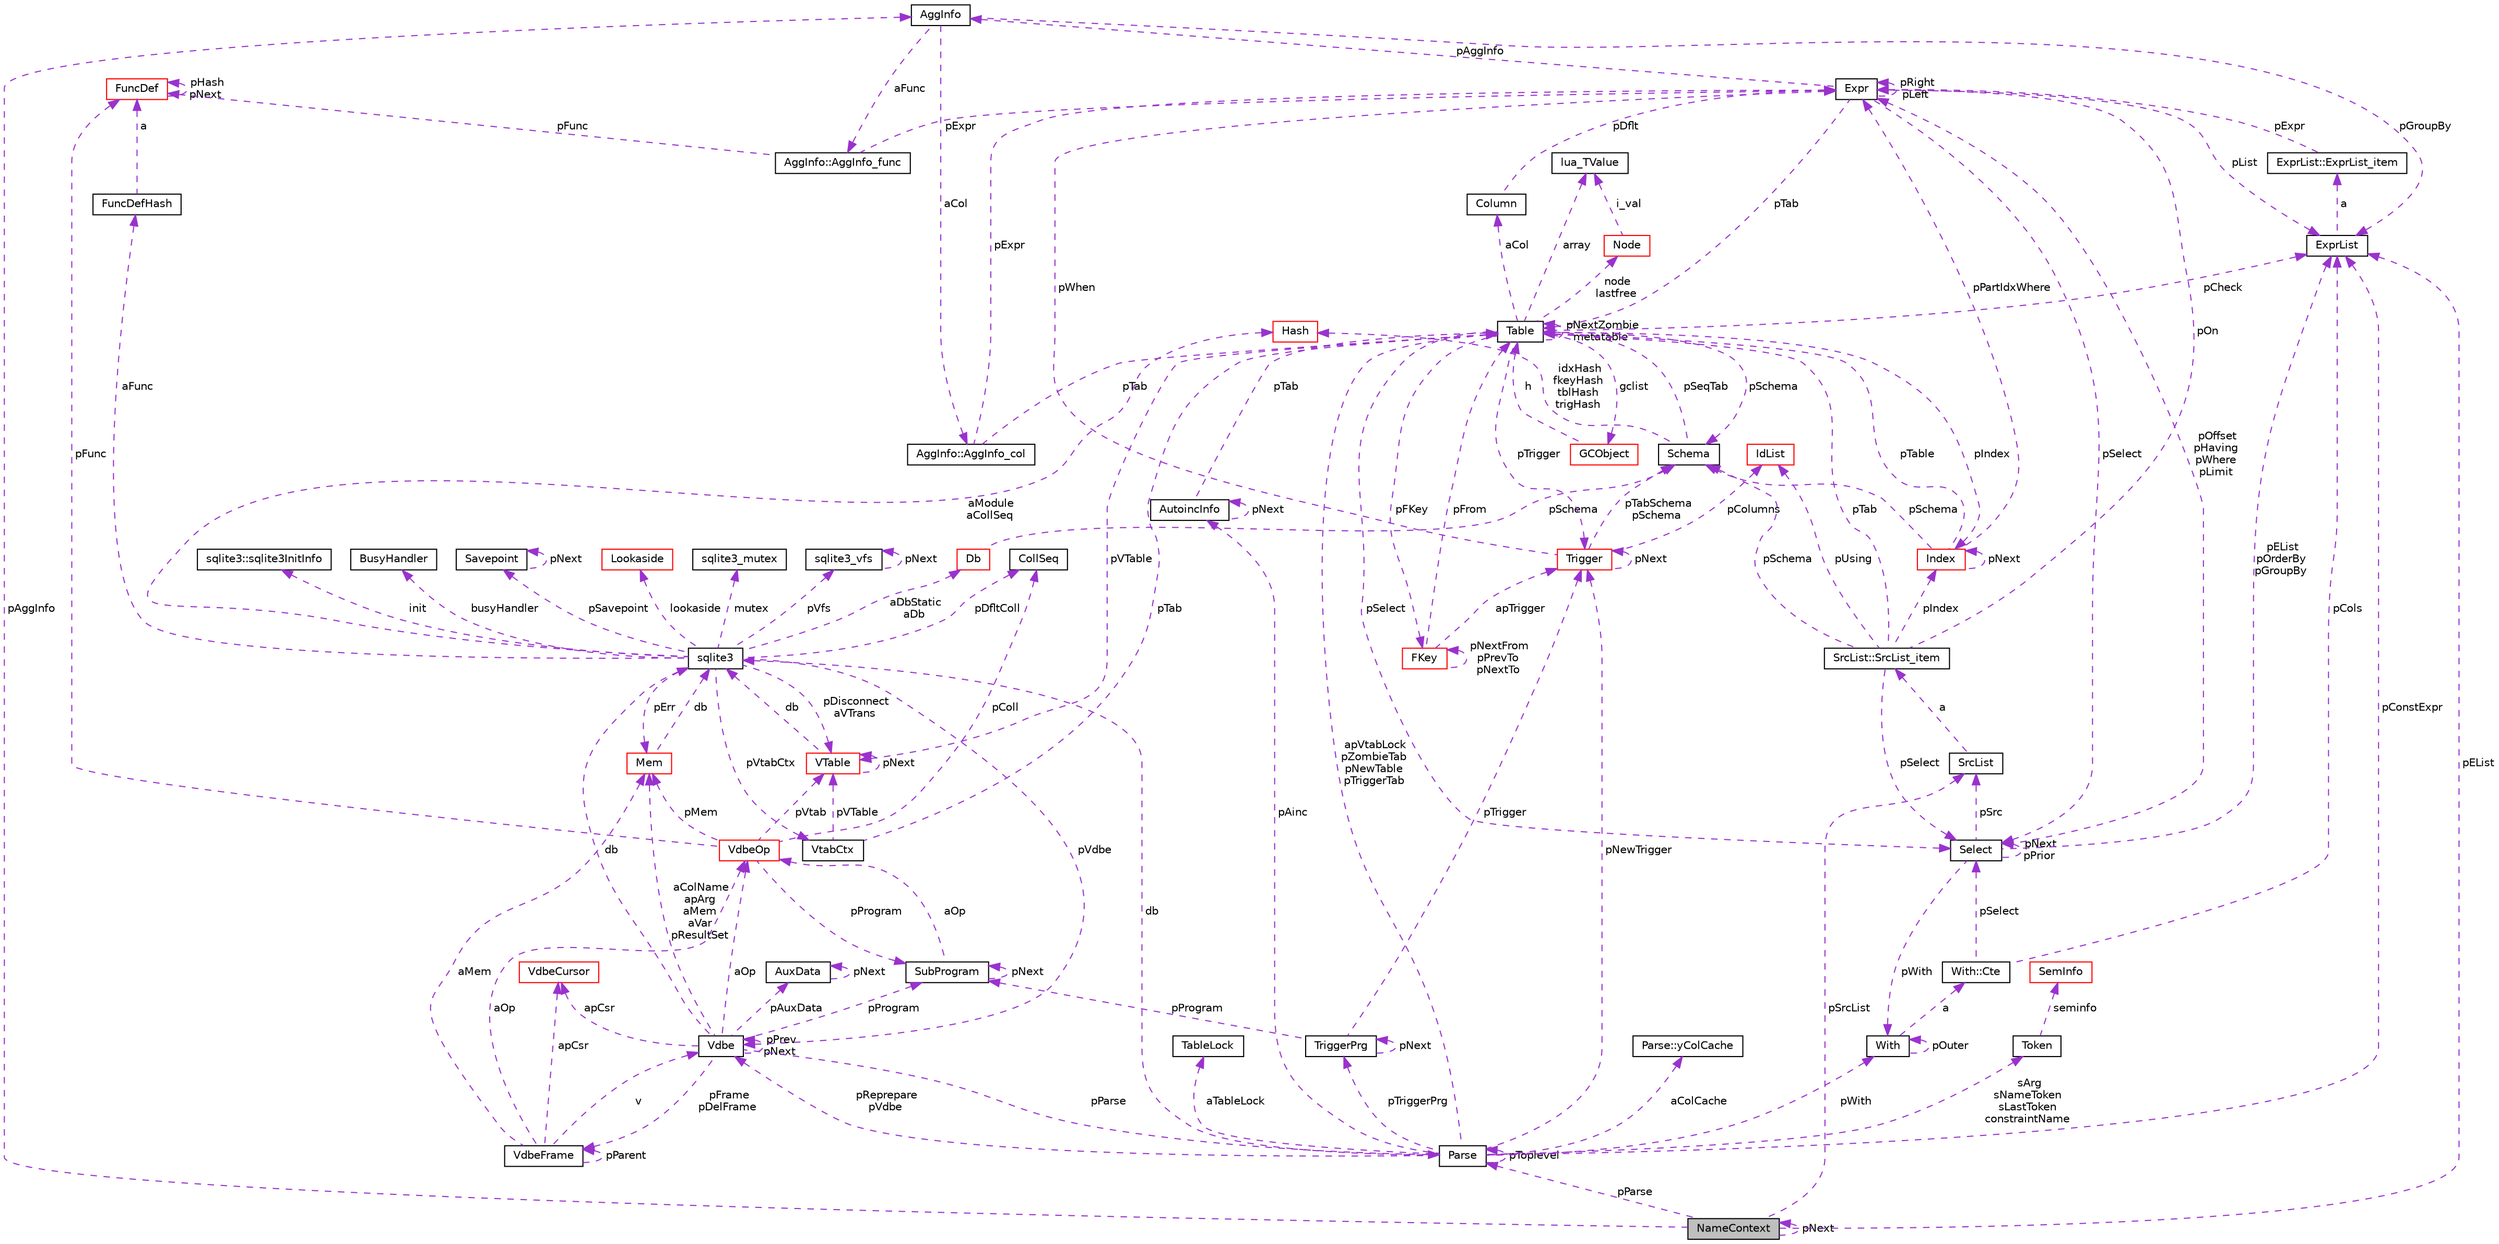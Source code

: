 digraph "NameContext"
{
  edge [fontname="Helvetica",fontsize="10",labelfontname="Helvetica",labelfontsize="10"];
  node [fontname="Helvetica",fontsize="10",shape=record];
  Node1 [label="NameContext",height=0.2,width=0.4,color="black", fillcolor="grey75", style="filled", fontcolor="black"];
  Node2 -> Node1 [dir="back",color="darkorchid3",fontsize="10",style="dashed",label=" pAggInfo" ,fontname="Helvetica"];
  Node2 [label="AggInfo",height=0.2,width=0.4,color="black", fillcolor="white", style="filled",URL="$struct_agg_info.html"];
  Node3 -> Node2 [dir="back",color="darkorchid3",fontsize="10",style="dashed",label=" aCol" ,fontname="Helvetica"];
  Node3 [label="AggInfo::AggInfo_col",height=0.2,width=0.4,color="black", fillcolor="white", style="filled",URL="$struct_agg_info_1_1_agg_info__col.html"];
  Node4 -> Node3 [dir="back",color="darkorchid3",fontsize="10",style="dashed",label=" pExpr" ,fontname="Helvetica"];
  Node4 [label="Expr",height=0.2,width=0.4,color="black", fillcolor="white", style="filled",URL="$struct_expr.html"];
  Node2 -> Node4 [dir="back",color="darkorchid3",fontsize="10",style="dashed",label=" pAggInfo" ,fontname="Helvetica"];
  Node4 -> Node4 [dir="back",color="darkorchid3",fontsize="10",style="dashed",label=" pRight\npLeft" ,fontname="Helvetica"];
  Node5 -> Node4 [dir="back",color="darkorchid3",fontsize="10",style="dashed",label=" pTab" ,fontname="Helvetica"];
  Node5 [label="Table",height=0.2,width=0.4,color="black", fillcolor="white", style="filled",URL="$struct_table.html"];
  Node6 -> Node5 [dir="back",color="darkorchid3",fontsize="10",style="dashed",label=" node\nlastfree" ,fontname="Helvetica"];
  Node6 [label="Node",height=0.2,width=0.4,color="red", fillcolor="white", style="filled",URL="$struct_node.html"];
  Node7 -> Node6 [dir="back",color="darkorchid3",fontsize="10",style="dashed",label=" i_val" ,fontname="Helvetica"];
  Node7 [label="lua_TValue",height=0.2,width=0.4,color="black", fillcolor="white", style="filled",URL="$structlua___t_value.html"];
  Node8 -> Node5 [dir="back",color="darkorchid3",fontsize="10",style="dashed",label=" pSchema" ,fontname="Helvetica"];
  Node8 [label="Schema",height=0.2,width=0.4,color="black", fillcolor="white", style="filled",URL="$struct_schema.html"];
  Node5 -> Node8 [dir="back",color="darkorchid3",fontsize="10",style="dashed",label=" pSeqTab" ,fontname="Helvetica"];
  Node9 -> Node8 [dir="back",color="darkorchid3",fontsize="10",style="dashed",label=" idxHash\nfkeyHash\ntblHash\ntrigHash" ,fontname="Helvetica"];
  Node9 [label="Hash",height=0.2,width=0.4,color="red", fillcolor="white", style="filled",URL="$struct_hash.html"];
  Node7 -> Node5 [dir="back",color="darkorchid3",fontsize="10",style="dashed",label=" array" ,fontname="Helvetica"];
  Node10 -> Node5 [dir="back",color="darkorchid3",fontsize="10",style="dashed",label=" aCol" ,fontname="Helvetica"];
  Node10 [label="Column",height=0.2,width=0.4,color="black", fillcolor="white", style="filled",URL="$struct_column.html"];
  Node4 -> Node10 [dir="back",color="darkorchid3",fontsize="10",style="dashed",label=" pDflt" ,fontname="Helvetica"];
  Node11 -> Node5 [dir="back",color="darkorchid3",fontsize="10",style="dashed",label=" pFKey" ,fontname="Helvetica"];
  Node11 [label="FKey",height=0.2,width=0.4,color="red", fillcolor="white", style="filled",URL="$struct_f_key.html"];
  Node11 -> Node11 [dir="back",color="darkorchid3",fontsize="10",style="dashed",label=" pNextFrom\npPrevTo\npNextTo" ,fontname="Helvetica"];
  Node5 -> Node11 [dir="back",color="darkorchid3",fontsize="10",style="dashed",label=" pFrom" ,fontname="Helvetica"];
  Node12 -> Node11 [dir="back",color="darkorchid3",fontsize="10",style="dashed",label=" apTrigger" ,fontname="Helvetica"];
  Node12 [label="Trigger",height=0.2,width=0.4,color="red", fillcolor="white", style="filled",URL="$struct_trigger.html"];
  Node8 -> Node12 [dir="back",color="darkorchid3",fontsize="10",style="dashed",label=" pTabSchema\npSchema" ,fontname="Helvetica"];
  Node4 -> Node12 [dir="back",color="darkorchid3",fontsize="10",style="dashed",label=" pWhen" ,fontname="Helvetica"];
  Node13 -> Node12 [dir="back",color="darkorchid3",fontsize="10",style="dashed",label=" pColumns" ,fontname="Helvetica"];
  Node13 [label="IdList",height=0.2,width=0.4,color="red", fillcolor="white", style="filled",URL="$struct_id_list.html"];
  Node12 -> Node12 [dir="back",color="darkorchid3",fontsize="10",style="dashed",label=" pNext" ,fontname="Helvetica"];
  Node14 -> Node5 [dir="back",color="darkorchid3",fontsize="10",style="dashed",label=" pVTable" ,fontname="Helvetica"];
  Node14 [label="VTable",height=0.2,width=0.4,color="red", fillcolor="white", style="filled",URL="$struct_v_table.html"];
  Node15 -> Node14 [dir="back",color="darkorchid3",fontsize="10",style="dashed",label=" db" ,fontname="Helvetica"];
  Node15 [label="sqlite3",height=0.2,width=0.4,color="black", fillcolor="white", style="filled",URL="$structsqlite3.html"];
  Node16 -> Node15 [dir="back",color="darkorchid3",fontsize="10",style="dashed",label=" pErr" ,fontname="Helvetica"];
  Node16 [label="Mem",height=0.2,width=0.4,color="red", fillcolor="white", style="filled",URL="$struct_mem.html"];
  Node15 -> Node16 [dir="back",color="darkorchid3",fontsize="10",style="dashed",label=" db" ,fontname="Helvetica"];
  Node17 -> Node15 [dir="back",color="darkorchid3",fontsize="10",style="dashed",label=" pVdbe" ,fontname="Helvetica"];
  Node17 [label="Vdbe",height=0.2,width=0.4,color="black", fillcolor="white", style="filled",URL="$struct_vdbe.html"];
  Node17 -> Node17 [dir="back",color="darkorchid3",fontsize="10",style="dashed",label=" pPrev\npNext" ,fontname="Helvetica"];
  Node16 -> Node17 [dir="back",color="darkorchid3",fontsize="10",style="dashed",label=" aColName\napArg\naMem\naVar\npResultSet" ,fontname="Helvetica"];
  Node15 -> Node17 [dir="back",color="darkorchid3",fontsize="10",style="dashed",label=" db" ,fontname="Helvetica"];
  Node18 -> Node17 [dir="back",color="darkorchid3",fontsize="10",style="dashed",label=" pFrame\npDelFrame" ,fontname="Helvetica"];
  Node18 [label="VdbeFrame",height=0.2,width=0.4,color="black", fillcolor="white", style="filled",URL="$struct_vdbe_frame.html"];
  Node16 -> Node18 [dir="back",color="darkorchid3",fontsize="10",style="dashed",label=" aMem" ,fontname="Helvetica"];
  Node17 -> Node18 [dir="back",color="darkorchid3",fontsize="10",style="dashed",label=" v" ,fontname="Helvetica"];
  Node18 -> Node18 [dir="back",color="darkorchid3",fontsize="10",style="dashed",label=" pParent" ,fontname="Helvetica"];
  Node19 -> Node18 [dir="back",color="darkorchid3",fontsize="10",style="dashed",label=" apCsr" ,fontname="Helvetica"];
  Node19 [label="VdbeCursor",height=0.2,width=0.4,color="red", fillcolor="white", style="filled",URL="$struct_vdbe_cursor.html"];
  Node20 -> Node18 [dir="back",color="darkorchid3",fontsize="10",style="dashed",label=" aOp" ,fontname="Helvetica"];
  Node20 [label="VdbeOp",height=0.2,width=0.4,color="red", fillcolor="white", style="filled",URL="$struct_vdbe_op.html"];
  Node16 -> Node20 [dir="back",color="darkorchid3",fontsize="10",style="dashed",label=" pMem" ,fontname="Helvetica"];
  Node21 -> Node20 [dir="back",color="darkorchid3",fontsize="10",style="dashed",label=" pColl" ,fontname="Helvetica"];
  Node21 [label="CollSeq",height=0.2,width=0.4,color="black", fillcolor="white", style="filled",URL="$struct_coll_seq.html"];
  Node14 -> Node20 [dir="back",color="darkorchid3",fontsize="10",style="dashed",label=" pVtab" ,fontname="Helvetica"];
  Node22 -> Node20 [dir="back",color="darkorchid3",fontsize="10",style="dashed",label=" pProgram" ,fontname="Helvetica"];
  Node22 [label="SubProgram",height=0.2,width=0.4,color="black", fillcolor="white", style="filled",URL="$struct_sub_program.html"];
  Node22 -> Node22 [dir="back",color="darkorchid3",fontsize="10",style="dashed",label=" pNext" ,fontname="Helvetica"];
  Node20 -> Node22 [dir="back",color="darkorchid3",fontsize="10",style="dashed",label=" aOp" ,fontname="Helvetica"];
  Node23 -> Node20 [dir="back",color="darkorchid3",fontsize="10",style="dashed",label=" pFunc" ,fontname="Helvetica"];
  Node23 [label="FuncDef",height=0.2,width=0.4,color="red", fillcolor="white", style="filled",URL="$struct_func_def.html"];
  Node23 -> Node23 [dir="back",color="darkorchid3",fontsize="10",style="dashed",label=" pHash\npNext" ,fontname="Helvetica"];
  Node24 -> Node17 [dir="back",color="darkorchid3",fontsize="10",style="dashed",label=" pAuxData" ,fontname="Helvetica"];
  Node24 [label="AuxData",height=0.2,width=0.4,color="black", fillcolor="white", style="filled",URL="$struct_aux_data.html"];
  Node24 -> Node24 [dir="back",color="darkorchid3",fontsize="10",style="dashed",label=" pNext" ,fontname="Helvetica"];
  Node22 -> Node17 [dir="back",color="darkorchid3",fontsize="10",style="dashed",label=" pProgram" ,fontname="Helvetica"];
  Node19 -> Node17 [dir="back",color="darkorchid3",fontsize="10",style="dashed",label=" apCsr" ,fontname="Helvetica"];
  Node25 -> Node17 [dir="back",color="darkorchid3",fontsize="10",style="dashed",label=" pParse" ,fontname="Helvetica"];
  Node25 [label="Parse",height=0.2,width=0.4,color="black", fillcolor="white", style="filled",URL="$struct_parse.html"];
  Node17 -> Node25 [dir="back",color="darkorchid3",fontsize="10",style="dashed",label=" pReprepare\npVdbe" ,fontname="Helvetica"];
  Node15 -> Node25 [dir="back",color="darkorchid3",fontsize="10",style="dashed",label=" db" ,fontname="Helvetica"];
  Node26 -> Node25 [dir="back",color="darkorchid3",fontsize="10",style="dashed",label=" aTableLock" ,fontname="Helvetica"];
  Node26 [label="TableLock",height=0.2,width=0.4,color="black", fillcolor="white", style="filled",URL="$struct_table_lock.html"];
  Node27 -> Node25 [dir="back",color="darkorchid3",fontsize="10",style="dashed",label=" sArg\nsNameToken\nsLastToken\nconstraintName" ,fontname="Helvetica"];
  Node27 [label="Token",height=0.2,width=0.4,color="black", fillcolor="white", style="filled",URL="$struct_token.html"];
  Node28 -> Node27 [dir="back",color="darkorchid3",fontsize="10",style="dashed",label=" seminfo" ,fontname="Helvetica"];
  Node28 [label="SemInfo",height=0.2,width=0.4,color="red", fillcolor="white", style="filled",URL="$union_sem_info.html"];
  Node29 -> Node25 [dir="back",color="darkorchid3",fontsize="10",style="dashed",label=" pWith" ,fontname="Helvetica"];
  Node29 [label="With",height=0.2,width=0.4,color="black", fillcolor="white", style="filled",URL="$struct_with.html"];
  Node30 -> Node29 [dir="back",color="darkorchid3",fontsize="10",style="dashed",label=" a" ,fontname="Helvetica"];
  Node30 [label="With::Cte",height=0.2,width=0.4,color="black", fillcolor="white", style="filled",URL="$struct_with_1_1_cte.html"];
  Node31 -> Node30 [dir="back",color="darkorchid3",fontsize="10",style="dashed",label=" pSelect" ,fontname="Helvetica"];
  Node31 [label="Select",height=0.2,width=0.4,color="black", fillcolor="white", style="filled",URL="$struct_select.html"];
  Node4 -> Node31 [dir="back",color="darkorchid3",fontsize="10",style="dashed",label=" pOffset\npHaving\npWhere\npLimit" ,fontname="Helvetica"];
  Node29 -> Node31 [dir="back",color="darkorchid3",fontsize="10",style="dashed",label=" pWith" ,fontname="Helvetica"];
  Node31 -> Node31 [dir="back",color="darkorchid3",fontsize="10",style="dashed",label=" pNext\npPrior" ,fontname="Helvetica"];
  Node32 -> Node31 [dir="back",color="darkorchid3",fontsize="10",style="dashed",label=" pSrc" ,fontname="Helvetica"];
  Node32 [label="SrcList",height=0.2,width=0.4,color="black", fillcolor="white", style="filled",URL="$struct_src_list.html"];
  Node33 -> Node32 [dir="back",color="darkorchid3",fontsize="10",style="dashed",label=" a" ,fontname="Helvetica"];
  Node33 [label="SrcList::SrcList_item",height=0.2,width=0.4,color="black", fillcolor="white", style="filled",URL="$struct_src_list_1_1_src_list__item.html"];
  Node8 -> Node33 [dir="back",color="darkorchid3",fontsize="10",style="dashed",label=" pSchema" ,fontname="Helvetica"];
  Node4 -> Node33 [dir="back",color="darkorchid3",fontsize="10",style="dashed",label=" pOn" ,fontname="Helvetica"];
  Node13 -> Node33 [dir="back",color="darkorchid3",fontsize="10",style="dashed",label=" pUsing" ,fontname="Helvetica"];
  Node5 -> Node33 [dir="back",color="darkorchid3",fontsize="10",style="dashed",label=" pTab" ,fontname="Helvetica"];
  Node31 -> Node33 [dir="back",color="darkorchid3",fontsize="10",style="dashed",label=" pSelect" ,fontname="Helvetica"];
  Node34 -> Node33 [dir="back",color="darkorchid3",fontsize="10",style="dashed",label=" pIndex" ,fontname="Helvetica"];
  Node34 [label="Index",height=0.2,width=0.4,color="red", fillcolor="white", style="filled",URL="$struct_index.html"];
  Node8 -> Node34 [dir="back",color="darkorchid3",fontsize="10",style="dashed",label=" pSchema" ,fontname="Helvetica"];
  Node4 -> Node34 [dir="back",color="darkorchid3",fontsize="10",style="dashed",label=" pPartIdxWhere" ,fontname="Helvetica"];
  Node5 -> Node34 [dir="back",color="darkorchid3",fontsize="10",style="dashed",label=" pTable" ,fontname="Helvetica"];
  Node34 -> Node34 [dir="back",color="darkorchid3",fontsize="10",style="dashed",label=" pNext" ,fontname="Helvetica"];
  Node35 -> Node31 [dir="back",color="darkorchid3",fontsize="10",style="dashed",label=" pEList\npOrderBy\npGroupBy" ,fontname="Helvetica"];
  Node35 [label="ExprList",height=0.2,width=0.4,color="black", fillcolor="white", style="filled",URL="$struct_expr_list.html"];
  Node36 -> Node35 [dir="back",color="darkorchid3",fontsize="10",style="dashed",label=" a" ,fontname="Helvetica"];
  Node36 [label="ExprList::ExprList_item",height=0.2,width=0.4,color="black", fillcolor="white", style="filled",URL="$struct_expr_list_1_1_expr_list__item.html"];
  Node4 -> Node36 [dir="back",color="darkorchid3",fontsize="10",style="dashed",label=" pExpr" ,fontname="Helvetica"];
  Node35 -> Node30 [dir="back",color="darkorchid3",fontsize="10",style="dashed",label=" pCols" ,fontname="Helvetica"];
  Node29 -> Node29 [dir="back",color="darkorchid3",fontsize="10",style="dashed",label=" pOuter" ,fontname="Helvetica"];
  Node37 -> Node25 [dir="back",color="darkorchid3",fontsize="10",style="dashed",label=" aColCache" ,fontname="Helvetica"];
  Node37 [label="Parse::yColCache",height=0.2,width=0.4,color="black", fillcolor="white", style="filled",URL="$struct_parse_1_1y_col_cache.html"];
  Node5 -> Node25 [dir="back",color="darkorchid3",fontsize="10",style="dashed",label=" apVtabLock\npZombieTab\npNewTable\npTriggerTab" ,fontname="Helvetica"];
  Node12 -> Node25 [dir="back",color="darkorchid3",fontsize="10",style="dashed",label=" pNewTrigger" ,fontname="Helvetica"];
  Node38 -> Node25 [dir="back",color="darkorchid3",fontsize="10",style="dashed",label=" pTriggerPrg" ,fontname="Helvetica"];
  Node38 [label="TriggerPrg",height=0.2,width=0.4,color="black", fillcolor="white", style="filled",URL="$struct_trigger_prg.html"];
  Node22 -> Node38 [dir="back",color="darkorchid3",fontsize="10",style="dashed",label=" pProgram" ,fontname="Helvetica"];
  Node12 -> Node38 [dir="back",color="darkorchid3",fontsize="10",style="dashed",label=" pTrigger" ,fontname="Helvetica"];
  Node38 -> Node38 [dir="back",color="darkorchid3",fontsize="10",style="dashed",label=" pNext" ,fontname="Helvetica"];
  Node39 -> Node25 [dir="back",color="darkorchid3",fontsize="10",style="dashed",label=" pAinc" ,fontname="Helvetica"];
  Node39 [label="AutoincInfo",height=0.2,width=0.4,color="black", fillcolor="white", style="filled",URL="$struct_autoinc_info.html"];
  Node5 -> Node39 [dir="back",color="darkorchid3",fontsize="10",style="dashed",label=" pTab" ,fontname="Helvetica"];
  Node39 -> Node39 [dir="back",color="darkorchid3",fontsize="10",style="dashed",label=" pNext" ,fontname="Helvetica"];
  Node35 -> Node25 [dir="back",color="darkorchid3",fontsize="10",style="dashed",label=" pConstExpr" ,fontname="Helvetica"];
  Node25 -> Node25 [dir="back",color="darkorchid3",fontsize="10",style="dashed",label=" pToplevel" ,fontname="Helvetica"];
  Node20 -> Node17 [dir="back",color="darkorchid3",fontsize="10",style="dashed",label=" aOp" ,fontname="Helvetica"];
  Node40 -> Node15 [dir="back",color="darkorchid3",fontsize="10",style="dashed",label=" pSavepoint" ,fontname="Helvetica"];
  Node40 [label="Savepoint",height=0.2,width=0.4,color="black", fillcolor="white", style="filled",URL="$struct_savepoint.html"];
  Node40 -> Node40 [dir="back",color="darkorchid3",fontsize="10",style="dashed",label=" pNext" ,fontname="Helvetica"];
  Node41 -> Node15 [dir="back",color="darkorchid3",fontsize="10",style="dashed",label=" aFunc" ,fontname="Helvetica"];
  Node41 [label="FuncDefHash",height=0.2,width=0.4,color="black", fillcolor="white", style="filled",URL="$struct_func_def_hash.html"];
  Node23 -> Node41 [dir="back",color="darkorchid3",fontsize="10",style="dashed",label=" a" ,fontname="Helvetica"];
  Node42 -> Node15 [dir="back",color="darkorchid3",fontsize="10",style="dashed",label=" lookaside" ,fontname="Helvetica"];
  Node42 [label="Lookaside",height=0.2,width=0.4,color="red", fillcolor="white", style="filled",URL="$struct_lookaside.html"];
  Node43 -> Node15 [dir="back",color="darkorchid3",fontsize="10",style="dashed",label=" mutex" ,fontname="Helvetica"];
  Node43 [label="sqlite3_mutex",height=0.2,width=0.4,color="black", fillcolor="white", style="filled",URL="$structsqlite3__mutex.html"];
  Node44 -> Node15 [dir="back",color="darkorchid3",fontsize="10",style="dashed",label=" pVfs" ,fontname="Helvetica"];
  Node44 [label="sqlite3_vfs",height=0.2,width=0.4,color="black", fillcolor="white", style="filled",URL="$structsqlite3__vfs.html"];
  Node44 -> Node44 [dir="back",color="darkorchid3",fontsize="10",style="dashed",label=" pNext" ,fontname="Helvetica"];
  Node45 -> Node15 [dir="back",color="darkorchid3",fontsize="10",style="dashed",label=" init" ,fontname="Helvetica"];
  Node45 [label="sqlite3::sqlite3InitInfo",height=0.2,width=0.4,color="black", fillcolor="white", style="filled",URL="$structsqlite3_1_1sqlite3_init_info.html"];
  Node46 -> Node15 [dir="back",color="darkorchid3",fontsize="10",style="dashed",label=" busyHandler" ,fontname="Helvetica"];
  Node46 [label="BusyHandler",height=0.2,width=0.4,color="black", fillcolor="white", style="filled",URL="$struct_busy_handler.html"];
  Node47 -> Node15 [dir="back",color="darkorchid3",fontsize="10",style="dashed",label=" pVtabCtx" ,fontname="Helvetica"];
  Node47 [label="VtabCtx",height=0.2,width=0.4,color="black", fillcolor="white", style="filled",URL="$struct_vtab_ctx.html"];
  Node14 -> Node47 [dir="back",color="darkorchid3",fontsize="10",style="dashed",label=" pVTable" ,fontname="Helvetica"];
  Node5 -> Node47 [dir="back",color="darkorchid3",fontsize="10",style="dashed",label=" pTab" ,fontname="Helvetica"];
  Node21 -> Node15 [dir="back",color="darkorchid3",fontsize="10",style="dashed",label=" pDfltColl" ,fontname="Helvetica"];
  Node14 -> Node15 [dir="back",color="darkorchid3",fontsize="10",style="dashed",label=" pDisconnect\naVTrans" ,fontname="Helvetica"];
  Node48 -> Node15 [dir="back",color="darkorchid3",fontsize="10",style="dashed",label=" aDbStatic\naDb" ,fontname="Helvetica"];
  Node48 [label="Db",height=0.2,width=0.4,color="red", fillcolor="white", style="filled",URL="$struct_db.html"];
  Node8 -> Node48 [dir="back",color="darkorchid3",fontsize="10",style="dashed",label=" pSchema" ,fontname="Helvetica"];
  Node9 -> Node15 [dir="back",color="darkorchid3",fontsize="10",style="dashed",label=" aModule\naCollSeq" ,fontname="Helvetica"];
  Node14 -> Node14 [dir="back",color="darkorchid3",fontsize="10",style="dashed",label=" pNext" ,fontname="Helvetica"];
  Node5 -> Node5 [dir="back",color="darkorchid3",fontsize="10",style="dashed",label=" pNextZombie\nmetatable" ,fontname="Helvetica"];
  Node12 -> Node5 [dir="back",color="darkorchid3",fontsize="10",style="dashed",label=" pTrigger" ,fontname="Helvetica"];
  Node31 -> Node5 [dir="back",color="darkorchid3",fontsize="10",style="dashed",label=" pSelect" ,fontname="Helvetica"];
  Node49 -> Node5 [dir="back",color="darkorchid3",fontsize="10",style="dashed",label=" gclist" ,fontname="Helvetica"];
  Node49 [label="GCObject",height=0.2,width=0.4,color="red", fillcolor="white", style="filled",URL="$union_g_c_object.html"];
  Node5 -> Node49 [dir="back",color="darkorchid3",fontsize="10",style="dashed",label=" h" ,fontname="Helvetica"];
  Node35 -> Node5 [dir="back",color="darkorchid3",fontsize="10",style="dashed",label=" pCheck" ,fontname="Helvetica"];
  Node34 -> Node5 [dir="back",color="darkorchid3",fontsize="10",style="dashed",label=" pIndex" ,fontname="Helvetica"];
  Node31 -> Node4 [dir="back",color="darkorchid3",fontsize="10",style="dashed",label=" pSelect" ,fontname="Helvetica"];
  Node35 -> Node4 [dir="back",color="darkorchid3",fontsize="10",style="dashed",label=" pList" ,fontname="Helvetica"];
  Node5 -> Node3 [dir="back",color="darkorchid3",fontsize="10",style="dashed",label=" pTab" ,fontname="Helvetica"];
  Node50 -> Node2 [dir="back",color="darkorchid3",fontsize="10",style="dashed",label=" aFunc" ,fontname="Helvetica"];
  Node50 [label="AggInfo::AggInfo_func",height=0.2,width=0.4,color="black", fillcolor="white", style="filled",URL="$struct_agg_info_1_1_agg_info__func.html"];
  Node4 -> Node50 [dir="back",color="darkorchid3",fontsize="10",style="dashed",label=" pExpr" ,fontname="Helvetica"];
  Node23 -> Node50 [dir="back",color="darkorchid3",fontsize="10",style="dashed",label=" pFunc" ,fontname="Helvetica"];
  Node35 -> Node2 [dir="back",color="darkorchid3",fontsize="10",style="dashed",label=" pGroupBy" ,fontname="Helvetica"];
  Node1 -> Node1 [dir="back",color="darkorchid3",fontsize="10",style="dashed",label=" pNext" ,fontname="Helvetica"];
  Node32 -> Node1 [dir="back",color="darkorchid3",fontsize="10",style="dashed",label=" pSrcList" ,fontname="Helvetica"];
  Node35 -> Node1 [dir="back",color="darkorchid3",fontsize="10",style="dashed",label=" pEList" ,fontname="Helvetica"];
  Node25 -> Node1 [dir="back",color="darkorchid3",fontsize="10",style="dashed",label=" pParse" ,fontname="Helvetica"];
}
